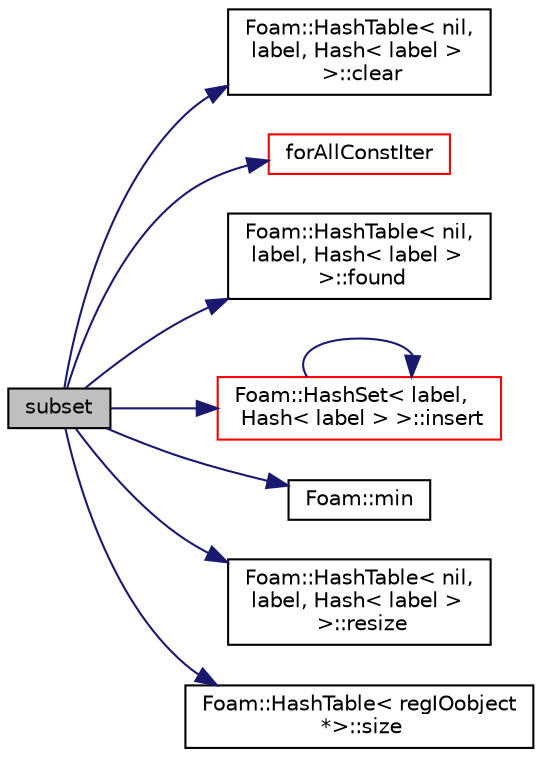 digraph "subset"
{
  bgcolor="transparent";
  edge [fontname="Helvetica",fontsize="10",labelfontname="Helvetica",labelfontsize="10"];
  node [fontname="Helvetica",fontsize="10",shape=record];
  rankdir="LR";
  Node2523 [label="subset",height=0.2,width=0.4,color="black", fillcolor="grey75", style="filled", fontcolor="black"];
  Node2523 -> Node2524 [color="midnightblue",fontsize="10",style="solid",fontname="Helvetica"];
  Node2524 [label="Foam::HashTable\< nil,\l label, Hash\< label \>\l \>::clear",height=0.2,width=0.4,color="black",URL="$a26841.html#ac8bb3912a3ce86b15842e79d0b421204",tooltip="Clear all entries from table. "];
  Node2523 -> Node2525 [color="midnightblue",fontsize="10",style="solid",fontname="Helvetica"];
  Node2525 [label="forAllConstIter",height=0.2,width=0.4,color="red",URL="$a39311.html#ae21e2836509b0fa7f7cedf6493b11b09"];
  Node2523 -> Node2821 [color="midnightblue",fontsize="10",style="solid",fontname="Helvetica"];
  Node2821 [label="Foam::HashTable\< nil,\l label, Hash\< label \>\l \>::found",height=0.2,width=0.4,color="black",URL="$a26841.html#a9a7a02c333e3e98344a1e5b891c4d985",tooltip="Return true if hashedEntry is found in table. "];
  Node2523 -> Node2822 [color="midnightblue",fontsize="10",style="solid",fontname="Helvetica"];
  Node2822 [label="Foam::HashSet\< label,\l Hash\< label \> \>::insert",height=0.2,width=0.4,color="red",URL="$a26829.html#a49f0753d9652681fc3a81f59951a0ad7",tooltip="Insert a new entry. "];
  Node2822 -> Node2822 [color="midnightblue",fontsize="10",style="solid",fontname="Helvetica"];
  Node2523 -> Node2720 [color="midnightblue",fontsize="10",style="solid",fontname="Helvetica"];
  Node2720 [label="Foam::min",height=0.2,width=0.4,color="black",URL="$a21851.html#a253e112ad2d56d96230ff39ea7f442dc"];
  Node2523 -> Node2823 [color="midnightblue",fontsize="10",style="solid",fontname="Helvetica"];
  Node2823 [label="Foam::HashTable\< nil,\l label, Hash\< label \>\l \>::resize",height=0.2,width=0.4,color="black",URL="$a26841.html#ae697ea15032f01f89988bb8ada677832",tooltip="Resize the hash table for efficiency. "];
  Node2523 -> Node2686 [color="midnightblue",fontsize="10",style="solid",fontname="Helvetica"];
  Node2686 [label="Foam::HashTable\< regIOobject\l *\>::size",height=0.2,width=0.4,color="black",URL="$a26841.html#a47b3bf30da1eb3ab8076b5fbe00e0494",tooltip="Return number of elements in table. "];
}
